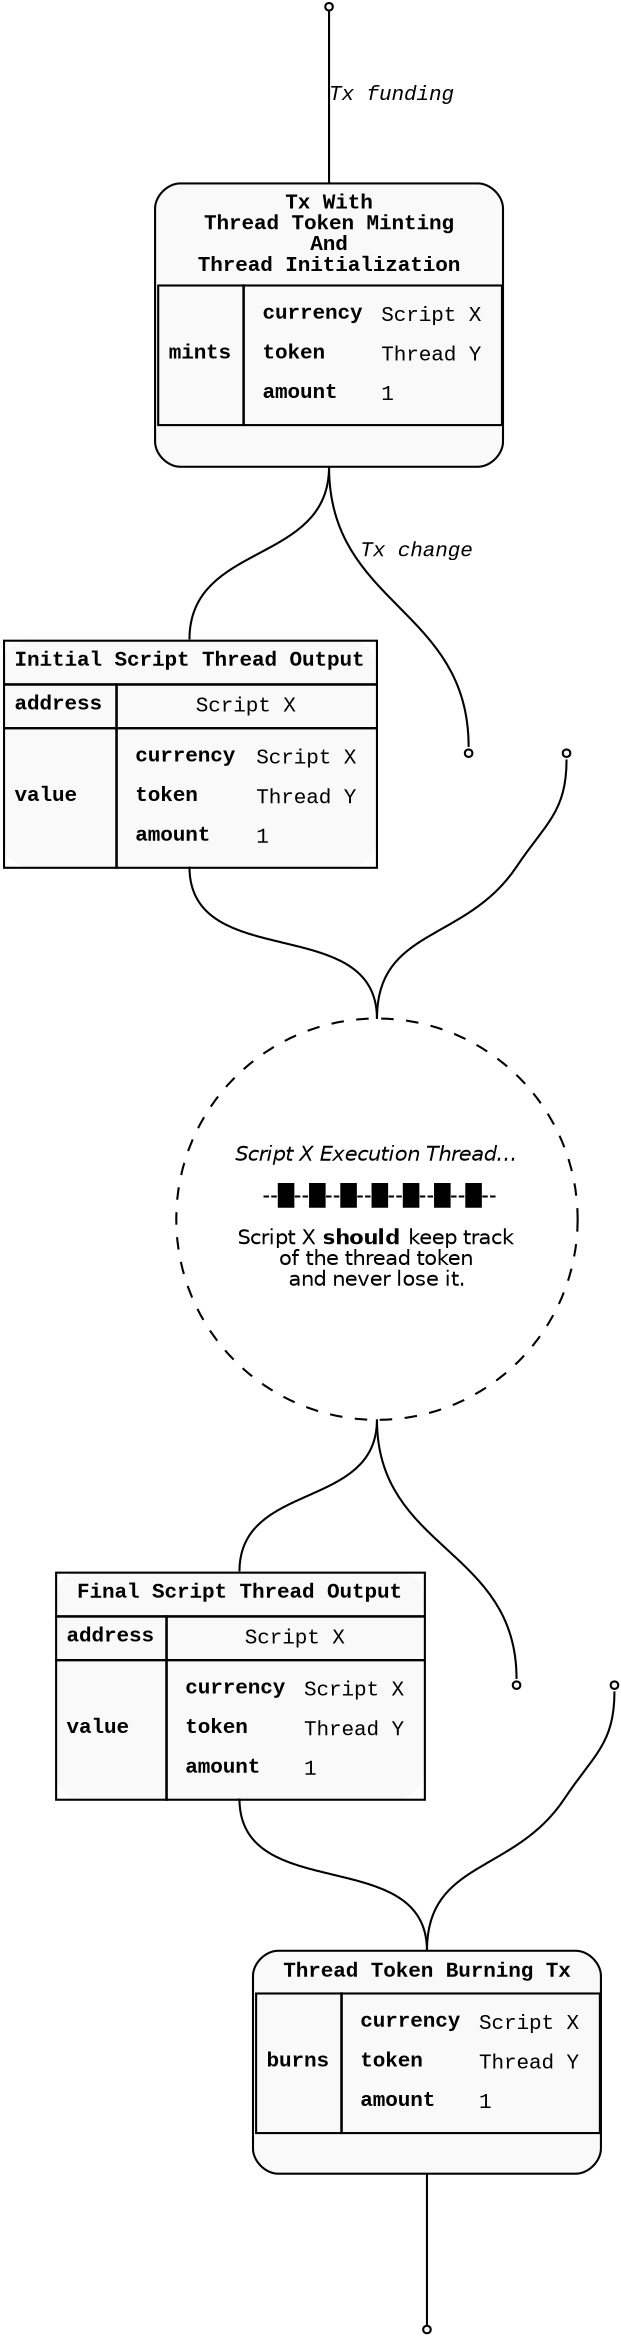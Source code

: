 digraph Thread_Token {
  rankdir=TD;
  graph [pad="0.02", nodesep="0.6", ranksep="1"];
  node [shape=rect, style="filled,rounded", fillcolor="#f9f9f9", fontname="Courier New", fontsize="10"];
  edge [arrowhead=none, headport="n", tailport="s", color="#aaa", fontname="Courier New", fontsize="10"];

  MintingFundingOutput [shape=point];
  MintingFundingOutput -> MintingTx [label=<<i>Tx funding</i>>];

  MintingTx [label=<
    <TABLE CELLSPACING="0" CELLPADDING="4" BORDER="1" CELLBORDER="0" style="rounded" color="#aaa">
      <TR>
        <TD colspan="2" align="center"><b>Tx With</b><br/><b>Thread Token Minting</b><br/><b>And</b><br/><b>Thread Initialization</b></TD>
      </TR>
      <TR>
        <TD CELLPADDING="0">
          <TABLE CELLSPACING="0" CELLPADDING="4" BORDER="0" CELLBORDER="0">
            <TR>
              <TD BORDER="1" align="center"><b>mints</b></TD>
              <TD BORDER="1">
                <TABLE CELLSPACING="0" CELLPADDING="4" BORDER="0" CELLBORDER="0">
                  <TR>
                    <TD align="left"><b>currency</b></TD>
                    <TD align="left" balign="left">Script X</TD>
                  </TR>
                  <TR>
                    <TD align="left"><b>token</b></TD>
                    <TD align="left" balign="left">Thread Y</TD>
                  </TR>
                  <TR>
                    <TD align="left"><b>amount</b></TD>
                    <TD align="left" balign="left">1</TD>
                  </TR>
                </TABLE>
              </TD>
            </TR>
            <TR>
              <TD collspan="2" align="center"> </TD>
            </TR>
          </TABLE>
        </TD>
      </TR>
    </TABLE>
  > color="#aaa" shape="plain"];


  InitialScriptOutput [label=<
    <TABLE CELLSPACING="0" CELLPADDING="4" BORDER="0" CELLBORDER="1" style="rounded" color="#aaa">
      <TR>
        <TD colspan="2" align="center"><b>Initial Script Thread Output</b></TD>
      </TR>
      <TR>
        <TD align="left"><b>address</b></TD>
        <TD>Script X</TD>
      </TR>
      <TR>
        <TD align="left"><b>value</b></TD>
        <TD align="left" balign="left">
          <TABLE CELLSPACING="0" CELLPADDING="4" BORDER="0" CELLBORDER="0" style="rounded" color="#aaa">
            <TR>
              <TD align="left"><b>currency</b></TD>
              <TD align="left" balign="left">Script X</TD>
            </TR>
            <TR>
              <TD align="left"><b>token</b></TD>
              <TD align="left" balign="left">Thread Y</TD>
            </TR>
            <TR>
              <TD align="left"><b>amount</b></TD>
              <TD align="left" balign="left">1</TD>
            </TR>
          </TABLE>
        </TD>
      </TR>
      </TABLE>
  > shape="plain" border="1" color="#000"]

  MintingChangeOutput [shape=point];
  MintingTx -> MintingChangeOutput [label=<<i>Tx change</i>>];
  MintingTx -> InitialScriptOutput;

  InitialScriptOutput -> ScriptThread;

  ScriptThreadExtraInput [shape=point];
  ScriptThreadExtraInput -> ScriptThread;

  ScriptThread [shape=circle, style="dashed,rounded", color="#aaa" fillcolor="white", fontname="Helvetica", margin="0", padding="0",
    label=<<i>Script X Execution Thread…</i><br/><br/> --█--█--█--█--█--█--█--<br/><br/>Script X <b>should</b> keep track<br/>of the thread token<br/>and never lose it.>];

  ScriptThreadOutput [label=<
    <TABLE CELLSPACING="0" CELLPADDING="4" BORDER="0" CELLBORDER="1" style="rounded" color="#aaa">
      <TR>
        <TD colspan="2" align="center"><b>Final Script Thread Output</b></TD>
      </TR>
      <TR>
        <TD align="left"><b>address</b></TD>
        <TD>Script X</TD>
      </TR>
      <TR>
        <TD align="left"><b>value</b></TD>
        <TD align="left" balign="left">
          <TABLE CELLSPACING="0" CELLPADDING="4" BORDER="0" CELLBORDER="0" style="rounded" color="#aaa">
            <TR>
              <TD align="left"><b>currency</b></TD>
              <TD align="left" balign="left">Script X</TD>
            </TR>
            <TR>
              <TD align="left"><b>token</b></TD>
              <TD align="left" balign="left">Thread Y</TD>
            </TR>
            <TR>
              <TD align="left"><b>amount</b></TD>
              <TD align="left" balign="left">1</TD>
            </TR>
          </TABLE>
        </TD>
      </TR>
      </TABLE>
  > shape="plain" border="1" color="#000"]

  ScriptThread -> ScriptThreadOutput;

  ScriptThreadExtraOutput [shape=point];
  ScriptThread -> ScriptThreadExtraOutput;

  TxClosing [label=<
    <TABLE CELLSPACING="0" CELLPADDING="4" BORDER="1" CELLBORDER="0" style="rounded" color="#aaa">
      <TR>
        <TD colspan="2" align="center"><b>Thread Token Burning Tx</b></TD>
      </TR>
      <TR>
        <TD CELLPADDING="0">
          <TABLE CELLSPACING="0" CELLPADDING="4" BORDER="0" CELLBORDER="0">
            <TR>
              <TD BORDER="1" align="center"><b>burns</b></TD>
              <TD BORDER="1">
                <TABLE CELLSPACING="0" CELLPADDING="4" BORDER="0" CELLBORDER="0">
                  <TR>
                    <TD align="left"><b>currency</b></TD>
                    <TD align="left" balign="left">Script X</TD>
                  </TR>
                  <TR>
                    <TD align="left"><b>token</b></TD>
                    <TD align="left" balign="left">Thread Y</TD>
                  </TR>
                  <TR>
                    <TD align="left"><b>amount</b></TD>
                    <TD align="left" balign="left">1</TD>
                  </TR>
                </TABLE>
              </TD>
            </TR>
            <TR>
              <TD collspan="2" align="center"> </TD>
            </TR>
          </TABLE>
        </TD>
      </TR>
    </TABLE>
  > color="#aaa" shape="plain"];

  CloseFundingOutput [shape=point];

  CloseFundingOutput -> TxClosing;

  ScriptThreadOutput -> TxClosing;

  CloseOutput1 [shape=point];

  TxClosing -> CloseOutput1;
}
